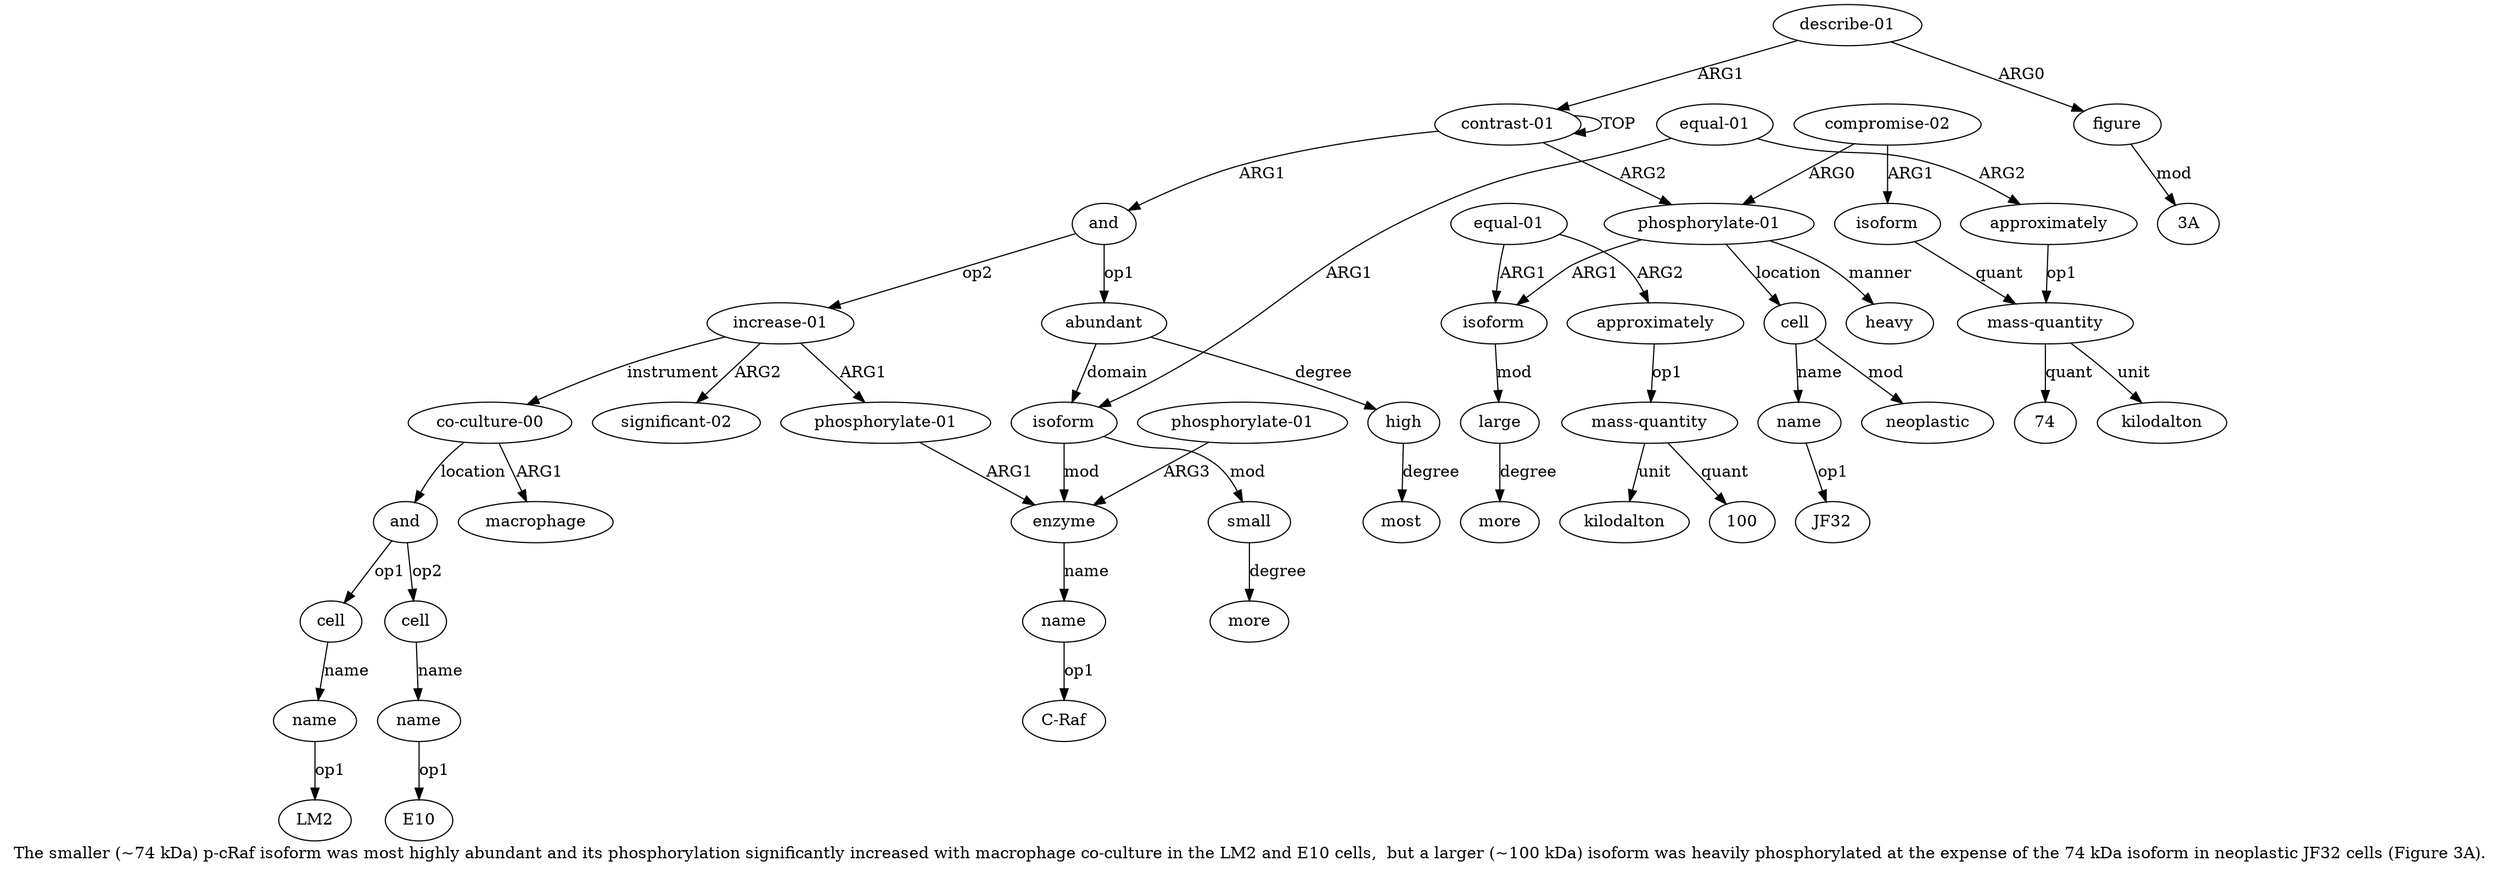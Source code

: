 digraph  {
	graph [label="The smaller (~74 kDa) p-cRaf isoform was most highly abundant and its phosphorylation significantly increased with macrophage co-culture \
in the LM2 and E10 cells,  but a larger (~100 kDa) isoform was heavily phosphorylated at the expense of the 74 kDa isoform in neoplastic \
JF32 cells (Figure 3A)."];
	node [label="\N"];
	a20	 [color=black,
		gold_ind=20,
		gold_label=and,
		label=and,
		test_ind=20,
		test_label=and];
	a21	 [color=black,
		gold_ind=21,
		gold_label=cell,
		label=cell,
		test_ind=21,
		test_label=cell];
	a20 -> a21 [key=0,
	color=black,
	gold_label=op1,
	label=op1,
	test_label=op1];
a23 [color=black,
	gold_ind=23,
	gold_label=cell,
	label=cell,
	test_ind=23,
	test_label=cell];
a20 -> a23 [key=0,
color=black,
gold_label=op2,
label=op2,
test_label=op2];
a22 [color=black,
gold_ind=22,
gold_label=name,
label=name,
test_ind=22,
test_label=name];
a21 -> a22 [key=0,
color=black,
gold_label=name,
label=name,
test_label=name];
"a22 LM2" [color=black,
gold_ind=-1,
gold_label=LM2,
label=LM2,
test_ind=-1,
test_label=LM2];
a22 -> "a22 LM2" [key=0,
color=black,
gold_label=op1,
label=op1,
test_label=op1];
a24 [color=black,
gold_ind=24,
gold_label=name,
label=name,
test_ind=24,
test_label=name];
a23 -> a24 [key=0,
color=black,
gold_label=name,
label=name,
test_label=name];
"a24 E10" [color=black,
gold_ind=-1,
gold_label=E10,
label=E10,
test_ind=-1,
test_label=E10];
a24 -> "a24 E10" [key=0,
color=black,
gold_label=op1,
label=op1,
test_label=op1];
a25 [color=black,
gold_ind=25,
gold_label="phosphorylate-01",
label="phosphorylate-01",
test_ind=25,
test_label="phosphorylate-01"];
a26 [color=black,
gold_ind=26,
gold_label=isoform,
label=isoform,
test_ind=26,
test_label=isoform];
a25 -> a26 [key=0,
color=black,
gold_label=ARG1,
label=ARG1,
test_label=ARG1];
a36 [color=black,
gold_ind=36,
gold_label=cell,
label=cell,
test_ind=36,
test_label=cell];
a25 -> a36 [key=0,
color=black,
gold_label=location,
label=location,
test_label=location];
a33 [color=black,
gold_ind=33,
gold_label=heavy,
label=heavy,
test_ind=33,
test_label=heavy];
a25 -> a33 [key=0,
color=black,
gold_label=manner,
label=manner,
test_label=manner];
a27 [color=black,
gold_ind=27,
gold_label=large,
label=large,
test_ind=27,
test_label=large];
a26 -> a27 [key=0,
color=black,
gold_label=mod,
label=mod,
test_label=mod];
a28 [color=black,
gold_ind=28,
gold_label=more,
label=more,
test_ind=28,
test_label=more];
a27 -> a28 [key=0,
color=black,
gold_label=degree,
label=degree,
test_label=degree];
a29 [color=black,
gold_ind=29,
gold_label="equal-01",
label="equal-01",
test_ind=29,
test_label="equal-01"];
a29 -> a26 [key=0,
color=black,
gold_label=ARG1,
label=ARG1,
test_label=ARG1];
a30 [color=black,
gold_ind=30,
gold_label=approximately,
label=approximately,
test_ind=30,
test_label=approximately];
a29 -> a30 [key=0,
color=black,
gold_label=ARG2,
label=ARG2,
test_label=ARG2];
a31 [color=black,
gold_ind=31,
gold_label="mass-quantity",
label="mass-quantity",
test_ind=31,
test_label="mass-quantity"];
a32 [color=black,
gold_ind=32,
gold_label=kilodalton,
label=kilodalton,
test_ind=32,
test_label=kilodalton];
a31 -> a32 [key=0,
color=black,
gold_label=unit,
label=unit,
test_label=unit];
"a31 100" [color=black,
gold_ind=-1,
gold_label=100,
label=100,
test_ind=-1,
test_label=100];
a31 -> "a31 100" [key=0,
color=black,
gold_label=quant,
label=quant,
test_label=quant];
a30 -> a31 [key=0,
color=black,
gold_label=op1,
label=op1,
test_label=op1];
"a9 74" [color=black,
gold_ind=-1,
gold_label=74,
label=74,
test_ind=-1,
test_label=74];
a37 [color=black,
gold_ind=37,
gold_label=name,
label=name,
test_ind=37,
test_label=name];
"a37 JF32" [color=black,
gold_ind=-1,
gold_label=JF32,
label=JF32,
test_ind=-1,
test_label=JF32];
a37 -> "a37 JF32" [key=0,
color=black,
gold_label=op1,
label=op1,
test_label=op1];
a36 -> a37 [key=0,
color=black,
gold_label=name,
label=name,
test_label=name];
a38 [color=black,
gold_ind=38,
gold_label=neoplastic,
label=neoplastic,
test_ind=38,
test_label=neoplastic];
a36 -> a38 [key=0,
color=black,
gold_label=mod,
label=mod,
test_label=mod];
a35 [color=black,
gold_ind=35,
gold_label=isoform,
label=isoform,
test_ind=35,
test_label=isoform];
a9 [color=black,
gold_ind=9,
gold_label="mass-quantity",
label="mass-quantity",
test_ind=9,
test_label="mass-quantity"];
a35 -> a9 [key=0,
color=black,
gold_label=quant,
label=quant,
test_label=quant];
a34 [color=black,
gold_ind=34,
gold_label="compromise-02",
label="compromise-02",
test_ind=34,
test_label="compromise-02"];
a34 -> a25 [key=0,
color=black,
gold_label=ARG0,
label=ARG0,
test_label=ARG0];
a34 -> a35 [key=0,
color=black,
gold_label=ARG1,
label=ARG1,
test_label=ARG1];
"a40 3A" [color=black,
gold_ind=-1,
gold_label="3A",
label="3A",
test_ind=-1,
test_label="3A"];
a15 [color=black,
gold_ind=15,
gold_label="increase-01",
label="increase-01",
test_ind=15,
test_label="increase-01"];
a17 [color=black,
gold_ind=17,
gold_label="significant-02",
label="significant-02",
test_ind=17,
test_label="significant-02"];
a15 -> a17 [key=0,
color=black,
gold_label=ARG2,
label=ARG2,
test_label=ARG2];
a16 [color=black,
gold_ind=16,
gold_label="phosphorylate-01",
label="phosphorylate-01",
test_ind=16,
test_label="phosphorylate-01"];
a15 -> a16 [key=0,
color=black,
gold_label=ARG1,
label=ARG1,
test_label=ARG1];
a18 [color=black,
gold_ind=18,
gold_label="co-culture-00",
label="co-culture-00",
test_ind=18,
test_label="co-culture-00"];
a15 -> a18 [key=0,
color=black,
gold_label=instrument,
label=instrument,
test_label=instrument];
a14 [color=black,
gold_ind=14,
gold_label=most,
label=most,
test_ind=14,
test_label=most];
a4 [color=black,
gold_ind=4,
gold_label=enzyme,
label=enzyme,
test_ind=4,
test_label=enzyme];
a16 -> a4 [key=0,
color=black,
gold_label=ARG1,
label=ARG1,
test_label=ARG1];
a11 [color=black,
gold_ind=11,
gold_label=small,
label=small,
test_ind=11,
test_label=small];
a12 [color=black,
gold_ind=12,
gold_label=more,
label=more,
test_ind=12,
test_label=more];
a11 -> a12 [key=0,
color=black,
gold_label=degree,
label=degree,
test_label=degree];
a10 [color=black,
gold_ind=10,
gold_label=kilodalton,
label=kilodalton,
test_ind=10,
test_label=kilodalton];
a13 [color=black,
gold_ind=13,
gold_label=high,
label=high,
test_ind=13,
test_label=high];
a13 -> a14 [key=0,
color=black,
gold_label=degree,
label=degree,
test_label=degree];
a39 [color=black,
gold_ind=39,
gold_label="describe-01",
label="describe-01",
test_ind=39,
test_label="describe-01"];
a0 [color=black,
gold_ind=0,
gold_label="contrast-01",
label="contrast-01",
test_ind=0,
test_label="contrast-01"];
a39 -> a0 [key=0,
color=black,
gold_label=ARG1,
label=ARG1,
test_label=ARG1];
a40 [color=black,
gold_ind=40,
gold_label=figure,
label=figure,
test_ind=40,
test_label=figure];
a39 -> a40 [key=0,
color=black,
gold_label=ARG0,
label=ARG0,
test_label=ARG0];
a19 [color=black,
gold_ind=19,
gold_label=macrophage,
label=macrophage,
test_ind=19,
test_label=macrophage];
a18 -> a20 [key=0,
color=black,
gold_label=location,
label=location,
test_label=location];
a18 -> a19 [key=0,
color=black,
gold_label=ARG1,
label=ARG1,
test_label=ARG1];
a1 [color=black,
gold_ind=1,
gold_label=and,
label=and,
test_ind=1,
test_label=and];
a1 -> a15 [key=0,
color=black,
gold_label=op2,
label=op2,
test_label=op2];
a2 [color=black,
gold_ind=2,
gold_label=abundant,
label=abundant,
test_ind=2,
test_label=abundant];
a1 -> a2 [key=0,
color=black,
gold_label=op1,
label=op1,
test_label=op1];
a0 -> a25 [key=0,
color=black,
gold_label=ARG2,
label=ARG2,
test_label=ARG2];
a0 -> a1 [key=0,
color=black,
gold_label=ARG1,
label=ARG1,
test_label=ARG1];
a0 -> a0 [key=0,
color=black,
gold_label=TOP,
label=TOP,
test_label=TOP];
a3 [color=black,
gold_ind=3,
gold_label=isoform,
label=isoform,
test_ind=3,
test_label=isoform];
a3 -> a11 [key=0,
color=black,
gold_label=mod,
label=mod,
test_label=mod];
a3 -> a4 [key=0,
color=black,
gold_label=mod,
label=mod,
test_label=mod];
a2 -> a13 [key=0,
color=black,
gold_label=degree,
label=degree,
test_label=degree];
a2 -> a3 [key=0,
color=black,
gold_label=domain,
label=domain,
test_label=domain];
a5 [color=black,
gold_ind=5,
gold_label=name,
label=name,
test_ind=5,
test_label=name];
"a5 C-Raf" [color=black,
gold_ind=-1,
gold_label="C-Raf",
label="C-Raf",
test_ind=-1,
test_label="C-Raf"];
a5 -> "a5 C-Raf" [key=0,
color=black,
gold_label=op1,
label=op1,
test_label=op1];
a4 -> a5 [key=0,
color=black,
gold_label=name,
label=name,
test_label=name];
a7 [color=black,
gold_ind=7,
gold_label="equal-01",
label="equal-01",
test_ind=7,
test_label="equal-01"];
a7 -> a3 [key=0,
color=black,
gold_label=ARG1,
label=ARG1,
test_label=ARG1];
a8 [color=black,
gold_ind=8,
gold_label=approximately,
label=approximately,
test_ind=8,
test_label=approximately];
a7 -> a8 [key=0,
color=black,
gold_label=ARG2,
label=ARG2,
test_label=ARG2];
a6 [color=black,
gold_ind=6,
gold_label="phosphorylate-01",
label="phosphorylate-01",
test_ind=6,
test_label="phosphorylate-01"];
a6 -> a4 [key=0,
color=black,
gold_label=ARG3,
label=ARG3,
test_label=ARG3];
a9 -> "a9 74" [key=0,
color=black,
gold_label=quant,
label=quant,
test_label=quant];
a9 -> a10 [key=0,
color=black,
gold_label=unit,
label=unit,
test_label=unit];
a8 -> a9 [key=0,
color=black,
gold_label=op1,
label=op1,
test_label=op1];
a40 -> "a40 3A" [key=0,
color=black,
gold_label=mod,
label=mod,
test_label=mod];
}
